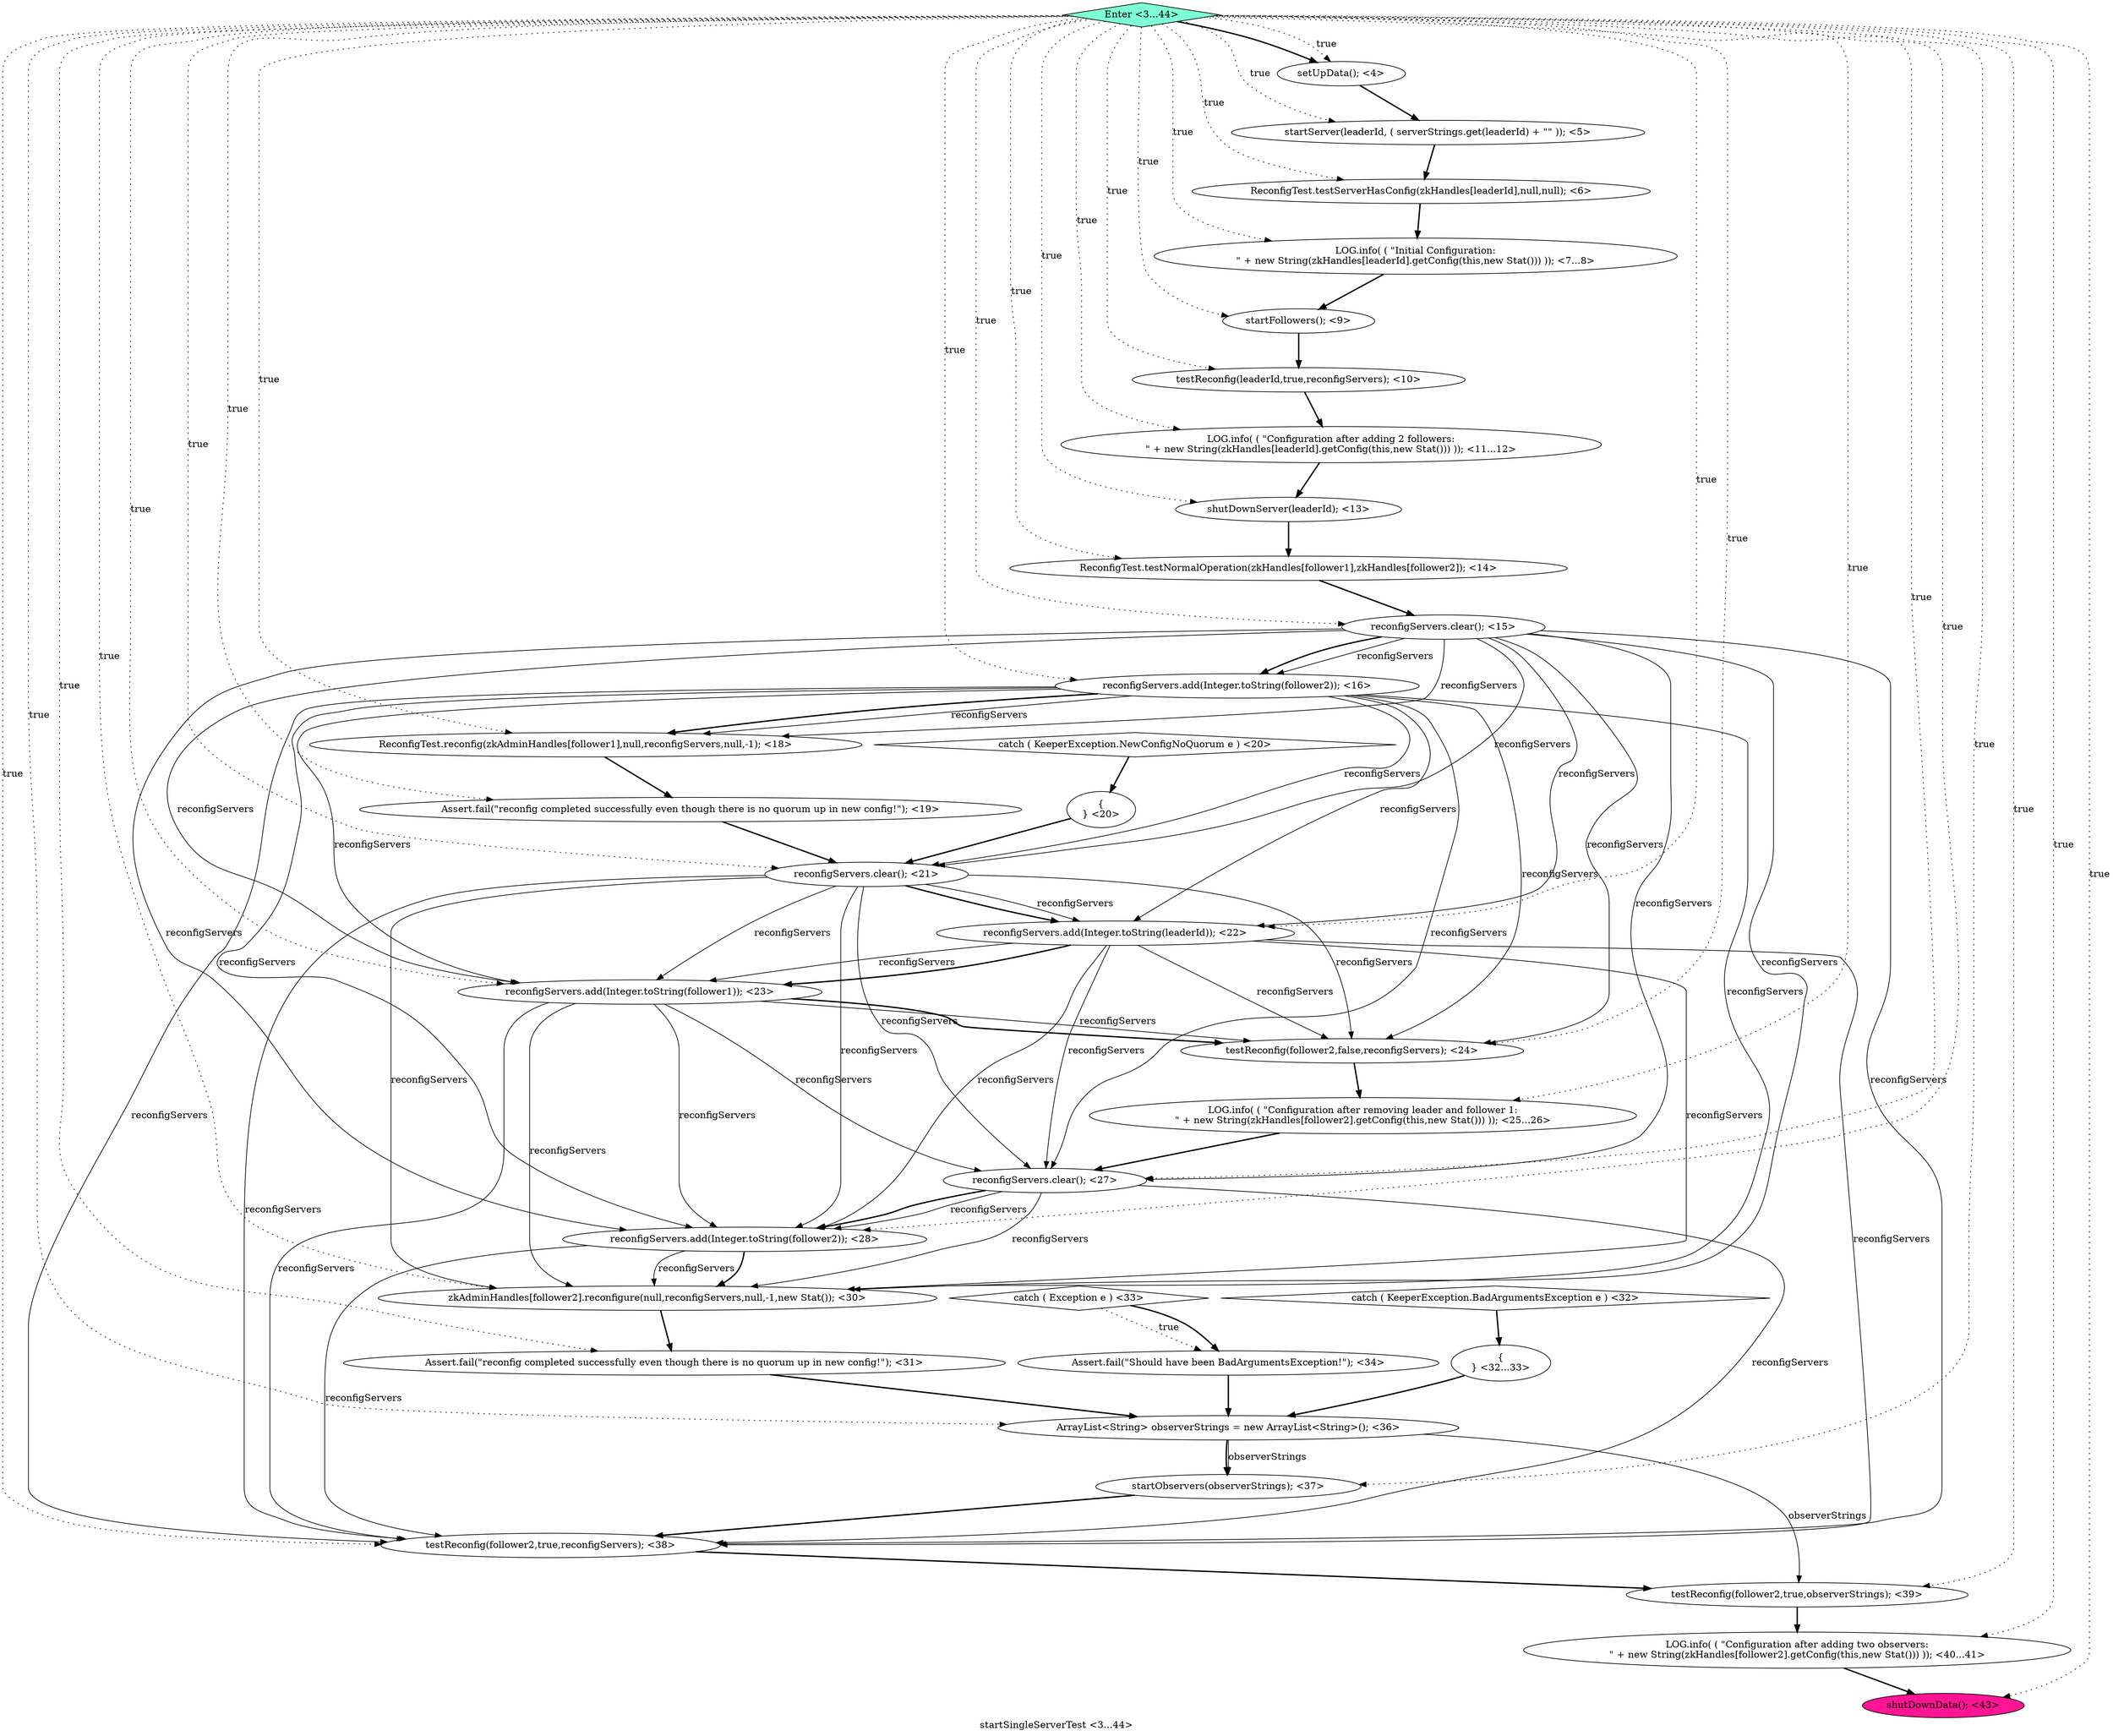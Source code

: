 digraph PDG {
label = "startSingleServerTest <3...44>";
0.1 [style = filled, label = "startServer(leaderId, ( serverStrings.get(leaderId) + \"
\" )); <5>", fillcolor = white, shape = ellipse];
0.7 [style = filled, label = "shutDownServer(leaderId); <13>", fillcolor = white, shape = ellipse];
0.24 [style = filled, label = "catch ( KeeperException.BadArgumentsException e ) <32>", fillcolor = white, shape = diamond];
0.3 [style = filled, label = "LOG.info( ( \"Initial Configuration:
\" + new String(zkHandles[leaderId].getConfig(this,new Stat())) )); <7...8>", fillcolor = white, shape = ellipse];
0.12 [style = filled, label = "Assert.fail(\"reconfig completed successfully even though there is no quorum up in new config!\"); <19>", fillcolor = white, shape = ellipse];
0.26 [style = filled, label = "catch ( Exception e ) <33>", fillcolor = white, shape = diamond];
0.2 [style = filled, label = "ReconfigTest.testServerHasConfig(zkHandles[leaderId],null,null); <6>", fillcolor = white, shape = ellipse];
0.27 [style = filled, label = "Assert.fail(\"Should have been BadArgumentsException!\"); <34>", fillcolor = white, shape = ellipse];
0.18 [style = filled, label = "testReconfig(follower2,false,reconfigServers); <24>", fillcolor = white, shape = ellipse];
0.33 [style = filled, label = "shutDownData(); <43>", fillcolor = deeppink, shape = ellipse];
0.6 [style = filled, label = "LOG.info( ( \"Configuration after adding 2 followers:
\" + new String(zkHandles[leaderId].getConfig(this,new Stat())) )); <11...12>", fillcolor = white, shape = ellipse];
0.11 [style = filled, label = "ReconfigTest.reconfig(zkAdminHandles[follower1],null,reconfigServers,null,-1); <18>", fillcolor = white, shape = ellipse];
0.14 [style = filled, label = "{
} <20>", fillcolor = white, shape = ellipse];
0.29 [style = filled, label = "startObservers(observerStrings); <37>", fillcolor = white, shape = ellipse];
0.4 [style = filled, label = "startFollowers(); <9>", fillcolor = white, shape = ellipse];
0.23 [style = filled, label = "Assert.fail(\"reconfig completed successfully even though there is no quorum up in new config!\"); <31>", fillcolor = white, shape = ellipse];
0.13 [style = filled, label = "catch ( KeeperException.NewConfigNoQuorum e ) <20>", fillcolor = white, shape = diamond];
0.21 [style = filled, label = "reconfigServers.add(Integer.toString(follower2)); <28>", fillcolor = white, shape = ellipse];
0.0 [style = filled, label = "setUpData(); <4>", fillcolor = white, shape = ellipse];
0.10 [style = filled, label = "reconfigServers.add(Integer.toString(follower2)); <16>", fillcolor = white, shape = ellipse];
0.20 [style = filled, label = "reconfigServers.clear(); <27>", fillcolor = white, shape = ellipse];
0.31 [style = filled, label = "testReconfig(follower2,true,observerStrings); <39>", fillcolor = white, shape = ellipse];
0.9 [style = filled, label = "reconfigServers.clear(); <15>", fillcolor = white, shape = ellipse];
0.28 [style = filled, label = "ArrayList<String> observerStrings = new ArrayList<String>(); <36>", fillcolor = white, shape = ellipse];
0.5 [style = filled, label = "testReconfig(leaderId,true,reconfigServers); <10>", fillcolor = white, shape = ellipse];
0.30 [style = filled, label = "testReconfig(follower2,true,reconfigServers); <38>", fillcolor = white, shape = ellipse];
0.8 [style = filled, label = "ReconfigTest.testNormalOperation(zkHandles[follower1],zkHandles[follower2]); <14>", fillcolor = white, shape = ellipse];
0.15 [style = filled, label = "reconfigServers.clear(); <21>", fillcolor = white, shape = ellipse];
0.19 [style = filled, label = "LOG.info( ( \"Configuration after removing leader and follower 1:
\" + new String(zkHandles[follower2].getConfig(this,new Stat())) )); <25...26>", fillcolor = white, shape = ellipse];
0.32 [style = filled, label = "LOG.info( ( \"Configuration after adding two observers:
\" + new String(zkHandles[follower2].getConfig(this,new Stat())) )); <40...41>", fillcolor = white, shape = ellipse];
0.16 [style = filled, label = "reconfigServers.add(Integer.toString(leaderId)); <22>", fillcolor = white, shape = ellipse];
0.17 [style = filled, label = "reconfigServers.add(Integer.toString(follower1)); <23>", fillcolor = white, shape = ellipse];
0.22 [style = filled, label = "zkAdminHandles[follower2].reconfigure(null,reconfigServers,null,-1,new Stat()); <30>", fillcolor = white, shape = ellipse];
0.25 [style = filled, label = "{
} <32...33>", fillcolor = white, shape = ellipse];
0.34 [style = filled, label = "Enter <3...44>", fillcolor = aquamarine, shape = diamond];
0.0 -> 0.1 [style = bold, label=""];
0.1 -> 0.2 [style = bold, label=""];
0.2 -> 0.3 [style = bold, label=""];
0.3 -> 0.4 [style = bold, label=""];
0.4 -> 0.5 [style = bold, label=""];
0.5 -> 0.6 [style = bold, label=""];
0.6 -> 0.7 [style = bold, label=""];
0.7 -> 0.8 [style = bold, label=""];
0.8 -> 0.9 [style = bold, label=""];
0.9 -> 0.10 [style = solid, label="reconfigServers"];
0.9 -> 0.10 [style = bold, label=""];
0.9 -> 0.11 [style = solid, label="reconfigServers"];
0.9 -> 0.15 [style = solid, label="reconfigServers"];
0.9 -> 0.16 [style = solid, label="reconfigServers"];
0.9 -> 0.17 [style = solid, label="reconfigServers"];
0.9 -> 0.18 [style = solid, label="reconfigServers"];
0.9 -> 0.20 [style = solid, label="reconfigServers"];
0.9 -> 0.21 [style = solid, label="reconfigServers"];
0.9 -> 0.22 [style = solid, label="reconfigServers"];
0.9 -> 0.30 [style = solid, label="reconfigServers"];
0.10 -> 0.11 [style = solid, label="reconfigServers"];
0.10 -> 0.11 [style = bold, label=""];
0.10 -> 0.15 [style = solid, label="reconfigServers"];
0.10 -> 0.16 [style = solid, label="reconfigServers"];
0.10 -> 0.17 [style = solid, label="reconfigServers"];
0.10 -> 0.18 [style = solid, label="reconfigServers"];
0.10 -> 0.20 [style = solid, label="reconfigServers"];
0.10 -> 0.21 [style = solid, label="reconfigServers"];
0.10 -> 0.22 [style = solid, label="reconfigServers"];
0.10 -> 0.30 [style = solid, label="reconfigServers"];
0.11 -> 0.12 [style = bold, label=""];
0.12 -> 0.15 [style = bold, label=""];
0.13 -> 0.14 [style = bold, label=""];
0.14 -> 0.15 [style = bold, label=""];
0.15 -> 0.16 [style = solid, label="reconfigServers"];
0.15 -> 0.16 [style = bold, label=""];
0.15 -> 0.17 [style = solid, label="reconfigServers"];
0.15 -> 0.18 [style = solid, label="reconfigServers"];
0.15 -> 0.20 [style = solid, label="reconfigServers"];
0.15 -> 0.21 [style = solid, label="reconfigServers"];
0.15 -> 0.22 [style = solid, label="reconfigServers"];
0.15 -> 0.30 [style = solid, label="reconfigServers"];
0.16 -> 0.17 [style = solid, label="reconfigServers"];
0.16 -> 0.17 [style = bold, label=""];
0.16 -> 0.18 [style = solid, label="reconfigServers"];
0.16 -> 0.20 [style = solid, label="reconfigServers"];
0.16 -> 0.21 [style = solid, label="reconfigServers"];
0.16 -> 0.22 [style = solid, label="reconfigServers"];
0.16 -> 0.30 [style = solid, label="reconfigServers"];
0.17 -> 0.18 [style = solid, label="reconfigServers"];
0.17 -> 0.18 [style = bold, label=""];
0.17 -> 0.20 [style = solid, label="reconfigServers"];
0.17 -> 0.21 [style = solid, label="reconfigServers"];
0.17 -> 0.22 [style = solid, label="reconfigServers"];
0.17 -> 0.30 [style = solid, label="reconfigServers"];
0.18 -> 0.19 [style = bold, label=""];
0.19 -> 0.20 [style = bold, label=""];
0.20 -> 0.21 [style = solid, label="reconfigServers"];
0.20 -> 0.21 [style = bold, label=""];
0.20 -> 0.22 [style = solid, label="reconfigServers"];
0.20 -> 0.30 [style = solid, label="reconfigServers"];
0.21 -> 0.22 [style = solid, label="reconfigServers"];
0.21 -> 0.22 [style = bold, label=""];
0.21 -> 0.30 [style = solid, label="reconfigServers"];
0.22 -> 0.23 [style = bold, label=""];
0.23 -> 0.28 [style = bold, label=""];
0.24 -> 0.25 [style = bold, label=""];
0.25 -> 0.28 [style = bold, label=""];
0.26 -> 0.27 [style = dotted, label="true"];
0.26 -> 0.27 [style = bold, label=""];
0.27 -> 0.28 [style = bold, label=""];
0.28 -> 0.29 [style = solid, label="observerStrings"];
0.28 -> 0.29 [style = bold, label=""];
0.28 -> 0.31 [style = solid, label="observerStrings"];
0.29 -> 0.30 [style = bold, label=""];
0.30 -> 0.31 [style = bold, label=""];
0.31 -> 0.32 [style = bold, label=""];
0.32 -> 0.33 [style = bold, label=""];
0.34 -> 0.0 [style = dotted, label="true"];
0.34 -> 0.0 [style = bold, label=""];
0.34 -> 0.1 [style = dotted, label="true"];
0.34 -> 0.2 [style = dotted, label="true"];
0.34 -> 0.3 [style = dotted, label="true"];
0.34 -> 0.4 [style = dotted, label="true"];
0.34 -> 0.5 [style = dotted, label="true"];
0.34 -> 0.6 [style = dotted, label="true"];
0.34 -> 0.7 [style = dotted, label="true"];
0.34 -> 0.8 [style = dotted, label="true"];
0.34 -> 0.9 [style = dotted, label="true"];
0.34 -> 0.10 [style = dotted, label="true"];
0.34 -> 0.11 [style = dotted, label="true"];
0.34 -> 0.12 [style = dotted, label="true"];
0.34 -> 0.15 [style = dotted, label="true"];
0.34 -> 0.16 [style = dotted, label="true"];
0.34 -> 0.17 [style = dotted, label="true"];
0.34 -> 0.18 [style = dotted, label="true"];
0.34 -> 0.19 [style = dotted, label="true"];
0.34 -> 0.20 [style = dotted, label="true"];
0.34 -> 0.21 [style = dotted, label="true"];
0.34 -> 0.22 [style = dotted, label="true"];
0.34 -> 0.23 [style = dotted, label="true"];
0.34 -> 0.28 [style = dotted, label="true"];
0.34 -> 0.29 [style = dotted, label="true"];
0.34 -> 0.30 [style = dotted, label="true"];
0.34 -> 0.31 [style = dotted, label="true"];
0.34 -> 0.32 [style = dotted, label="true"];
0.34 -> 0.33 [style = dotted, label="true"];
}
